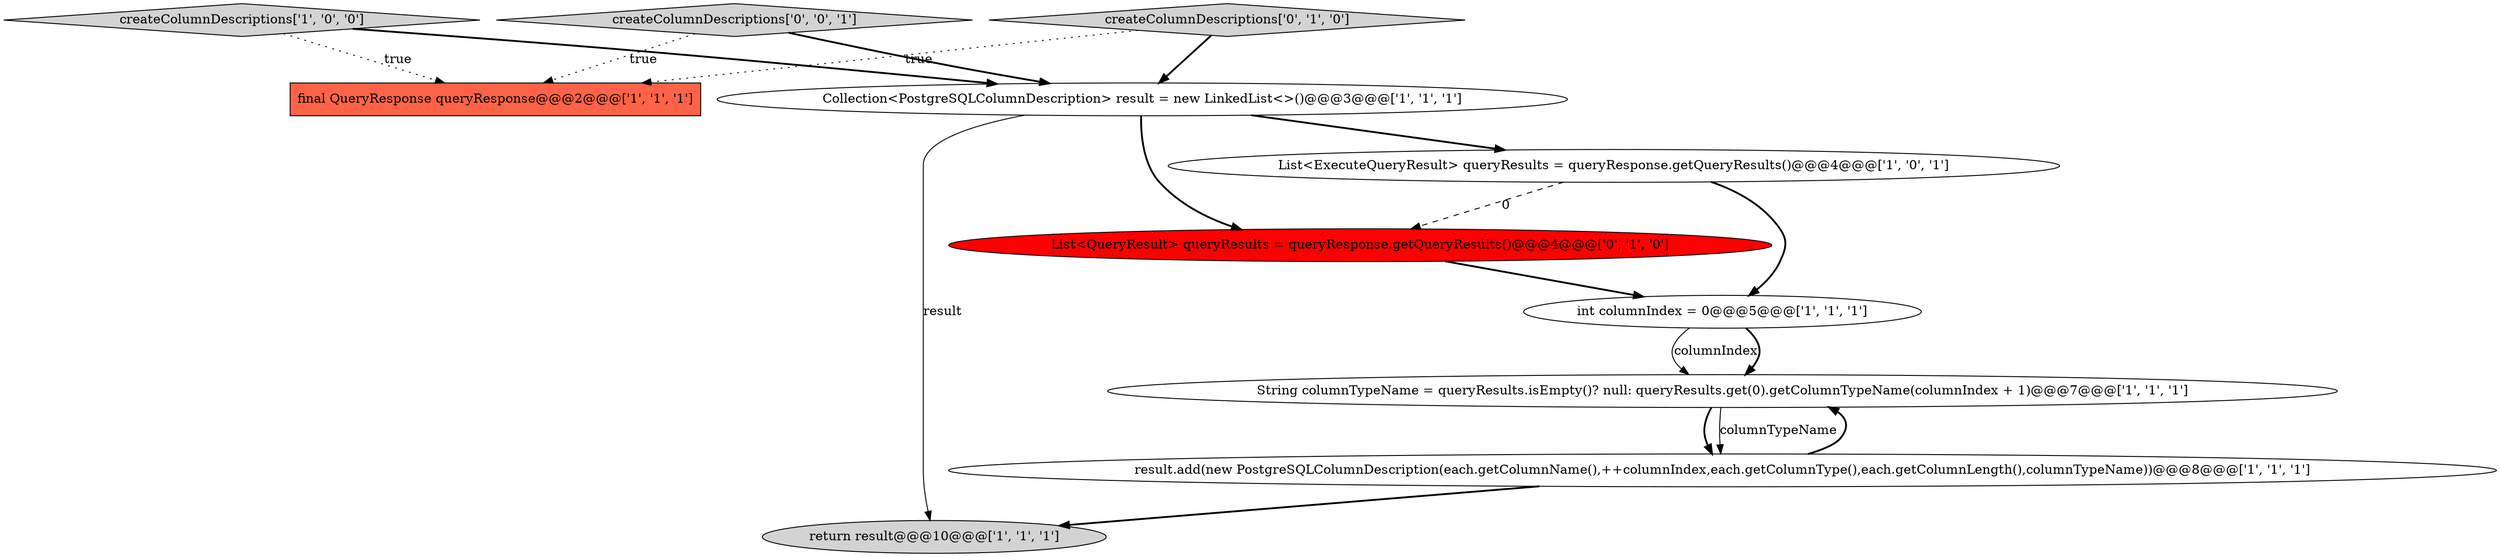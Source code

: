 digraph {
3 [style = filled, label = "Collection<PostgreSQLColumnDescription> result = new LinkedList<>()@@@3@@@['1', '1', '1']", fillcolor = white, shape = ellipse image = "AAA0AAABBB1BBB"];
5 [style = filled, label = "int columnIndex = 0@@@5@@@['1', '1', '1']", fillcolor = white, shape = ellipse image = "AAA0AAABBB1BBB"];
7 [style = filled, label = "createColumnDescriptions['1', '0', '0']", fillcolor = lightgray, shape = diamond image = "AAA0AAABBB1BBB"];
0 [style = filled, label = "final QueryResponse queryResponse@@@2@@@['1', '1', '1']", fillcolor = tomato, shape = box image = "AAA0AAABBB1BBB"];
1 [style = filled, label = "String columnTypeName = queryResults.isEmpty()? null: queryResults.get(0).getColumnTypeName(columnIndex + 1)@@@7@@@['1', '1', '1']", fillcolor = white, shape = ellipse image = "AAA0AAABBB1BBB"];
4 [style = filled, label = "result.add(new PostgreSQLColumnDescription(each.getColumnName(),++columnIndex,each.getColumnType(),each.getColumnLength(),columnTypeName))@@@8@@@['1', '1', '1']", fillcolor = white, shape = ellipse image = "AAA0AAABBB1BBB"];
2 [style = filled, label = "List<ExecuteQueryResult> queryResults = queryResponse.getQueryResults()@@@4@@@['1', '0', '1']", fillcolor = white, shape = ellipse image = "AAA0AAABBB1BBB"];
8 [style = filled, label = "createColumnDescriptions['0', '1', '0']", fillcolor = lightgray, shape = diamond image = "AAA0AAABBB2BBB"];
9 [style = filled, label = "List<QueryResult> queryResults = queryResponse.getQueryResults()@@@4@@@['0', '1', '0']", fillcolor = red, shape = ellipse image = "AAA1AAABBB2BBB"];
6 [style = filled, label = "return result@@@10@@@['1', '1', '1']", fillcolor = lightgray, shape = ellipse image = "AAA0AAABBB1BBB"];
10 [style = filled, label = "createColumnDescriptions['0', '0', '1']", fillcolor = lightgray, shape = diamond image = "AAA0AAABBB3BBB"];
9->5 [style = bold, label=""];
3->9 [style = bold, label=""];
5->1 [style = solid, label="columnIndex"];
5->1 [style = bold, label=""];
10->3 [style = bold, label=""];
1->4 [style = bold, label=""];
4->1 [style = bold, label=""];
8->0 [style = dotted, label="true"];
10->0 [style = dotted, label="true"];
3->2 [style = bold, label=""];
3->6 [style = solid, label="result"];
7->0 [style = dotted, label="true"];
2->9 [style = dashed, label="0"];
4->6 [style = bold, label=""];
1->4 [style = solid, label="columnTypeName"];
7->3 [style = bold, label=""];
2->5 [style = bold, label=""];
8->3 [style = bold, label=""];
}
